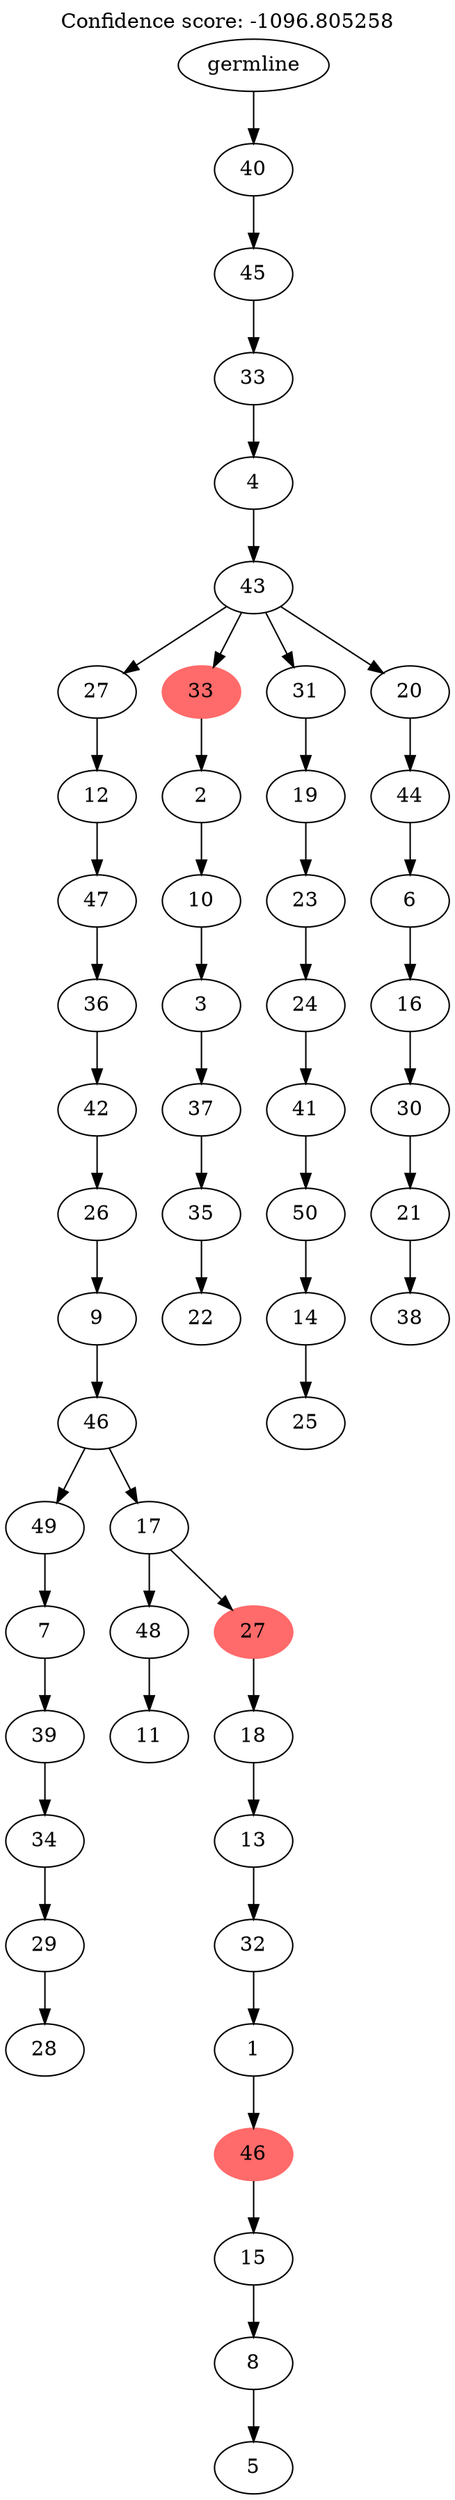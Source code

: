 digraph g {
	"52" -> "53";
	"53" [label="28"];
	"51" -> "52";
	"52" [label="29"];
	"50" -> "51";
	"51" [label="34"];
	"49" -> "50";
	"50" [label="39"];
	"48" -> "49";
	"49" [label="7"];
	"46" -> "47";
	"47" [label="11"];
	"44" -> "45";
	"45" [label="5"];
	"43" -> "44";
	"44" [label="8"];
	"42" -> "43";
	"43" [label="15"];
	"41" -> "42";
	"42" [color=indianred1, style=filled, label="46"];
	"40" -> "41";
	"41" [label="1"];
	"39" -> "40";
	"40" [label="32"];
	"38" -> "39";
	"39" [label="13"];
	"37" -> "38";
	"38" [label="18"];
	"36" -> "37";
	"37" [color=indianred1, style=filled, label="27"];
	"36" -> "46";
	"46" [label="48"];
	"35" -> "36";
	"36" [label="17"];
	"35" -> "48";
	"48" [label="49"];
	"34" -> "35";
	"35" [label="46"];
	"33" -> "34";
	"34" [label="9"];
	"32" -> "33";
	"33" [label="26"];
	"31" -> "32";
	"32" [label="42"];
	"30" -> "31";
	"31" [label="36"];
	"29" -> "30";
	"30" [label="47"];
	"28" -> "29";
	"29" [label="12"];
	"26" -> "27";
	"27" [label="22"];
	"25" -> "26";
	"26" [label="35"];
	"24" -> "25";
	"25" [label="37"];
	"23" -> "24";
	"24" [label="3"];
	"22" -> "23";
	"23" [label="10"];
	"21" -> "22";
	"22" [label="2"];
	"19" -> "20";
	"20" [label="25"];
	"18" -> "19";
	"19" [label="14"];
	"17" -> "18";
	"18" [label="50"];
	"16" -> "17";
	"17" [label="41"];
	"15" -> "16";
	"16" [label="24"];
	"14" -> "15";
	"15" [label="23"];
	"13" -> "14";
	"14" [label="19"];
	"11" -> "12";
	"12" [label="38"];
	"10" -> "11";
	"11" [label="21"];
	"9" -> "10";
	"10" [label="30"];
	"8" -> "9";
	"9" [label="16"];
	"7" -> "8";
	"8" [label="6"];
	"6" -> "7";
	"7" [label="44"];
	"5" -> "6";
	"6" [label="20"];
	"5" -> "13";
	"13" [label="31"];
	"5" -> "21";
	"21" [color=indianred1, style=filled, label="33"];
	"5" -> "28";
	"28" [label="27"];
	"4" -> "5";
	"5" [label="43"];
	"3" -> "4";
	"4" [label="4"];
	"2" -> "3";
	"3" [label="33"];
	"1" -> "2";
	"2" [label="45"];
	"0" -> "1";
	"1" [label="40"];
	"0" [label="germline"];
	labelloc="t";
	label="Confidence score: -1096.805258";
}
